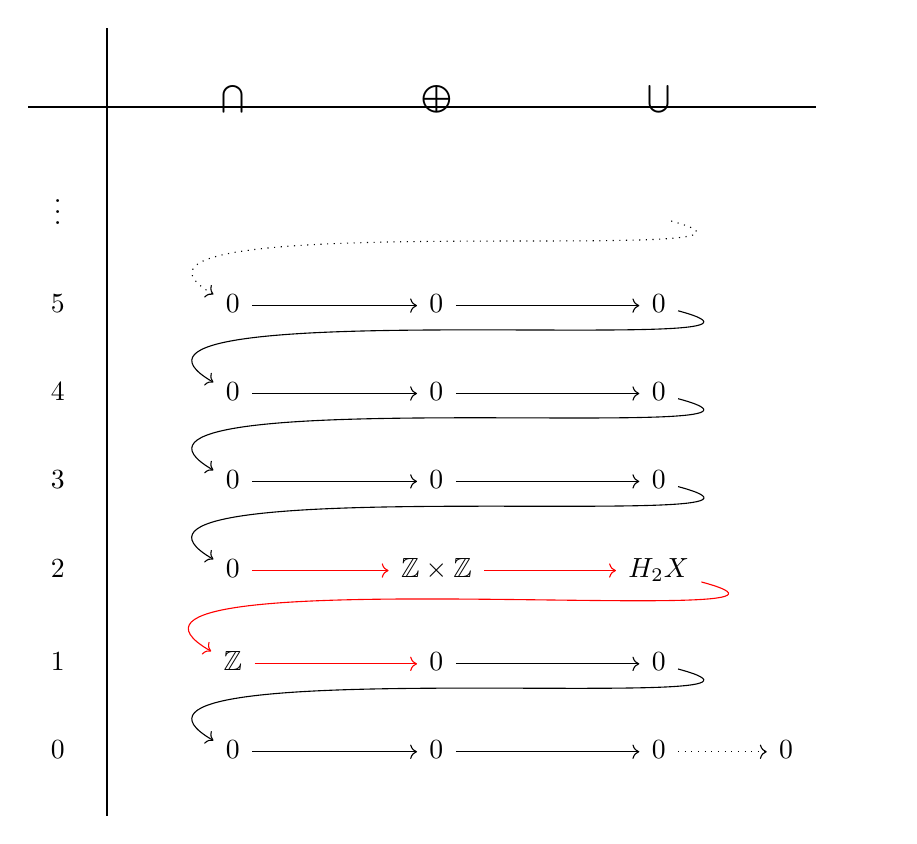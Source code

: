 ﻿\begin{tikzcd}[execute at end picture={
\draw (-5,4) -- (5,4);                            
\draw (-4,5) -- (-4,-5);   
}]
       &  & \bigcap               &  & \bigoplus                               &  & \bigcup                             \\
\vdots &  &                       &  &                                         &  & \ar[lllld, out=-15, in=150, dotted]                                     \\
5      &  & 0 \arrow[rr]          &  & 0 \arrow[rr]                            &  & {0  \ar[out=-15, in=150]{lllld}} \\
4      &  & 0 \arrow[rr]          &  & 0 \arrow[rr]                            &  & 0 \arrow[lllld, out=-15, in=150]                 \\
3      &  & 0 \arrow[rr]          &  & 0 \arrow[rr]                            &  & 0 \arrow[lllld, out=-15, in=150]                 \\
2      &  & 0 \arrow[rr, red]          &  & \mathbb{Z} \times \mathbb{Z} \arrow[rr, red] &  & H_2 X \arrow[lllld, out=-15, in=150, red]                 \\
1      &  & \mathbb{Z} \arrow[rr, red] &  & 0 \arrow[rr]                            &  & 0 \arrow[lllld, out=-15, in=150]                 \\
0      &  & 0 \arrow[rr]          &  & 0 \arrow[rr]                            &  & 0 \ar[r, dotted] & 0      
\end{tikzcd}